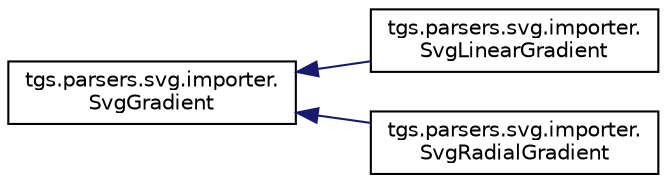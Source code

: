 digraph "Graphical Class Hierarchy"
{
  edge [fontname="Helvetica",fontsize="10",labelfontname="Helvetica",labelfontsize="10"];
  node [fontname="Helvetica",fontsize="10",shape=record];
  rankdir="LR";
  Node0 [label="tgs.parsers.svg.importer.\lSvgGradient",height=0.2,width=0.4,color="black", fillcolor="white", style="filled",URL="$classtgs_1_1parsers_1_1svg_1_1importer_1_1SvgGradient.html"];
  Node0 -> Node1 [dir="back",color="midnightblue",fontsize="10",style="solid",fontname="Helvetica"];
  Node1 [label="tgs.parsers.svg.importer.\lSvgLinearGradient",height=0.2,width=0.4,color="black", fillcolor="white", style="filled",URL="$classtgs_1_1parsers_1_1svg_1_1importer_1_1SvgLinearGradient.html"];
  Node0 -> Node2 [dir="back",color="midnightblue",fontsize="10",style="solid",fontname="Helvetica"];
  Node2 [label="tgs.parsers.svg.importer.\lSvgRadialGradient",height=0.2,width=0.4,color="black", fillcolor="white", style="filled",URL="$classtgs_1_1parsers_1_1svg_1_1importer_1_1SvgRadialGradient.html"];
}
